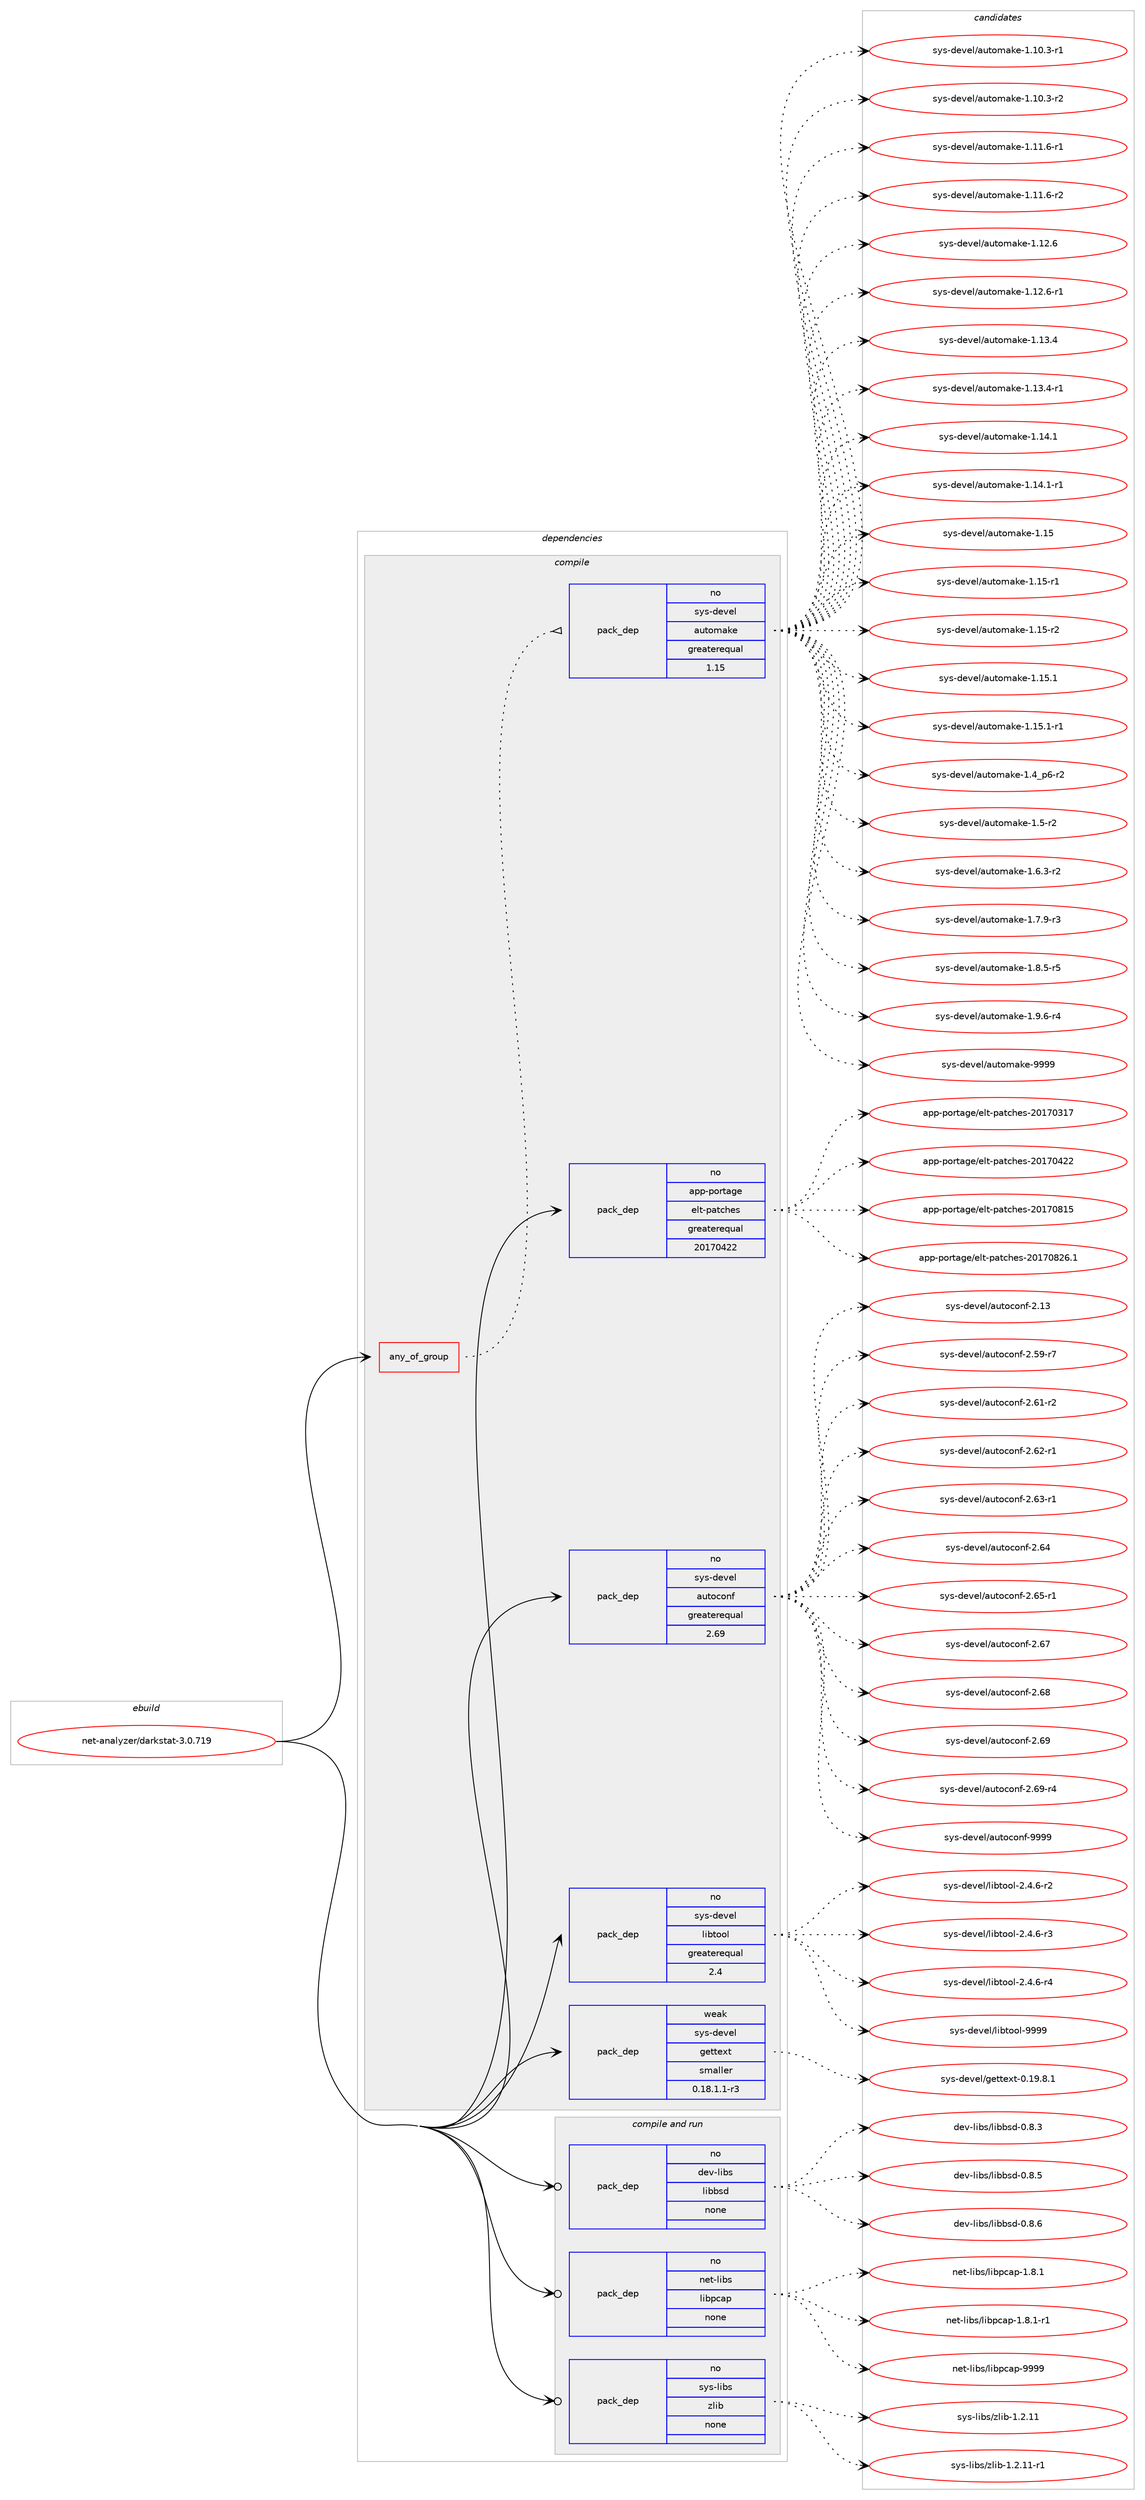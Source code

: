 digraph prolog {

# *************
# Graph options
# *************

newrank=true;
concentrate=true;
compound=true;
graph [rankdir=LR,fontname=Helvetica,fontsize=10,ranksep=1.5];#, ranksep=2.5, nodesep=0.2];
edge  [arrowhead=vee];
node  [fontname=Helvetica,fontsize=10];

# **********
# The ebuild
# **********

subgraph cluster_leftcol {
color=gray;
rank=same;
label=<<i>ebuild</i>>;
id [label="net-analyzer/darkstat-3.0.719", color=red, width=4, href="../net-analyzer/darkstat-3.0.719.svg"];
}

# ****************
# The dependencies
# ****************

subgraph cluster_midcol {
color=gray;
label=<<i>dependencies</i>>;
subgraph cluster_compile {
fillcolor="#eeeeee";
style=filled;
label=<<i>compile</i>>;
subgraph any6287 {
dependency398978 [label=<<TABLE BORDER="0" CELLBORDER="1" CELLSPACING="0" CELLPADDING="4"><TR><TD CELLPADDING="10">any_of_group</TD></TR></TABLE>>, shape=none, color=red];subgraph pack294043 {
dependency398979 [label=<<TABLE BORDER="0" CELLBORDER="1" CELLSPACING="0" CELLPADDING="4" WIDTH="220"><TR><TD ROWSPAN="6" CELLPADDING="30">pack_dep</TD></TR><TR><TD WIDTH="110">no</TD></TR><TR><TD>sys-devel</TD></TR><TR><TD>automake</TD></TR><TR><TD>greaterequal</TD></TR><TR><TD>1.15</TD></TR></TABLE>>, shape=none, color=blue];
}
dependency398978:e -> dependency398979:w [weight=20,style="dotted",arrowhead="oinv"];
}
id:e -> dependency398978:w [weight=20,style="solid",arrowhead="vee"];
subgraph pack294044 {
dependency398980 [label=<<TABLE BORDER="0" CELLBORDER="1" CELLSPACING="0" CELLPADDING="4" WIDTH="220"><TR><TD ROWSPAN="6" CELLPADDING="30">pack_dep</TD></TR><TR><TD WIDTH="110">no</TD></TR><TR><TD>app-portage</TD></TR><TR><TD>elt-patches</TD></TR><TR><TD>greaterequal</TD></TR><TR><TD>20170422</TD></TR></TABLE>>, shape=none, color=blue];
}
id:e -> dependency398980:w [weight=20,style="solid",arrowhead="vee"];
subgraph pack294045 {
dependency398981 [label=<<TABLE BORDER="0" CELLBORDER="1" CELLSPACING="0" CELLPADDING="4" WIDTH="220"><TR><TD ROWSPAN="6" CELLPADDING="30">pack_dep</TD></TR><TR><TD WIDTH="110">no</TD></TR><TR><TD>sys-devel</TD></TR><TR><TD>autoconf</TD></TR><TR><TD>greaterequal</TD></TR><TR><TD>2.69</TD></TR></TABLE>>, shape=none, color=blue];
}
id:e -> dependency398981:w [weight=20,style="solid",arrowhead="vee"];
subgraph pack294046 {
dependency398982 [label=<<TABLE BORDER="0" CELLBORDER="1" CELLSPACING="0" CELLPADDING="4" WIDTH="220"><TR><TD ROWSPAN="6" CELLPADDING="30">pack_dep</TD></TR><TR><TD WIDTH="110">no</TD></TR><TR><TD>sys-devel</TD></TR><TR><TD>libtool</TD></TR><TR><TD>greaterequal</TD></TR><TR><TD>2.4</TD></TR></TABLE>>, shape=none, color=blue];
}
id:e -> dependency398982:w [weight=20,style="solid",arrowhead="vee"];
subgraph pack294047 {
dependency398983 [label=<<TABLE BORDER="0" CELLBORDER="1" CELLSPACING="0" CELLPADDING="4" WIDTH="220"><TR><TD ROWSPAN="6" CELLPADDING="30">pack_dep</TD></TR><TR><TD WIDTH="110">weak</TD></TR><TR><TD>sys-devel</TD></TR><TR><TD>gettext</TD></TR><TR><TD>smaller</TD></TR><TR><TD>0.18.1.1-r3</TD></TR></TABLE>>, shape=none, color=blue];
}
id:e -> dependency398983:w [weight=20,style="solid",arrowhead="vee"];
}
subgraph cluster_compileandrun {
fillcolor="#eeeeee";
style=filled;
label=<<i>compile and run</i>>;
subgraph pack294048 {
dependency398984 [label=<<TABLE BORDER="0" CELLBORDER="1" CELLSPACING="0" CELLPADDING="4" WIDTH="220"><TR><TD ROWSPAN="6" CELLPADDING="30">pack_dep</TD></TR><TR><TD WIDTH="110">no</TD></TR><TR><TD>dev-libs</TD></TR><TR><TD>libbsd</TD></TR><TR><TD>none</TD></TR><TR><TD></TD></TR></TABLE>>, shape=none, color=blue];
}
id:e -> dependency398984:w [weight=20,style="solid",arrowhead="odotvee"];
subgraph pack294049 {
dependency398985 [label=<<TABLE BORDER="0" CELLBORDER="1" CELLSPACING="0" CELLPADDING="4" WIDTH="220"><TR><TD ROWSPAN="6" CELLPADDING="30">pack_dep</TD></TR><TR><TD WIDTH="110">no</TD></TR><TR><TD>net-libs</TD></TR><TR><TD>libpcap</TD></TR><TR><TD>none</TD></TR><TR><TD></TD></TR></TABLE>>, shape=none, color=blue];
}
id:e -> dependency398985:w [weight=20,style="solid",arrowhead="odotvee"];
subgraph pack294050 {
dependency398986 [label=<<TABLE BORDER="0" CELLBORDER="1" CELLSPACING="0" CELLPADDING="4" WIDTH="220"><TR><TD ROWSPAN="6" CELLPADDING="30">pack_dep</TD></TR><TR><TD WIDTH="110">no</TD></TR><TR><TD>sys-libs</TD></TR><TR><TD>zlib</TD></TR><TR><TD>none</TD></TR><TR><TD></TD></TR></TABLE>>, shape=none, color=blue];
}
id:e -> dependency398986:w [weight=20,style="solid",arrowhead="odotvee"];
}
subgraph cluster_run {
fillcolor="#eeeeee";
style=filled;
label=<<i>run</i>>;
}
}

# **************
# The candidates
# **************

subgraph cluster_choices {
rank=same;
color=gray;
label=<<i>candidates</i>>;

subgraph choice294043 {
color=black;
nodesep=1;
choice11512111545100101118101108479711711611110997107101454946494846514511449 [label="sys-devel/automake-1.10.3-r1", color=red, width=4,href="../sys-devel/automake-1.10.3-r1.svg"];
choice11512111545100101118101108479711711611110997107101454946494846514511450 [label="sys-devel/automake-1.10.3-r2", color=red, width=4,href="../sys-devel/automake-1.10.3-r2.svg"];
choice11512111545100101118101108479711711611110997107101454946494946544511449 [label="sys-devel/automake-1.11.6-r1", color=red, width=4,href="../sys-devel/automake-1.11.6-r1.svg"];
choice11512111545100101118101108479711711611110997107101454946494946544511450 [label="sys-devel/automake-1.11.6-r2", color=red, width=4,href="../sys-devel/automake-1.11.6-r2.svg"];
choice1151211154510010111810110847971171161111099710710145494649504654 [label="sys-devel/automake-1.12.6", color=red, width=4,href="../sys-devel/automake-1.12.6.svg"];
choice11512111545100101118101108479711711611110997107101454946495046544511449 [label="sys-devel/automake-1.12.6-r1", color=red, width=4,href="../sys-devel/automake-1.12.6-r1.svg"];
choice1151211154510010111810110847971171161111099710710145494649514652 [label="sys-devel/automake-1.13.4", color=red, width=4,href="../sys-devel/automake-1.13.4.svg"];
choice11512111545100101118101108479711711611110997107101454946495146524511449 [label="sys-devel/automake-1.13.4-r1", color=red, width=4,href="../sys-devel/automake-1.13.4-r1.svg"];
choice1151211154510010111810110847971171161111099710710145494649524649 [label="sys-devel/automake-1.14.1", color=red, width=4,href="../sys-devel/automake-1.14.1.svg"];
choice11512111545100101118101108479711711611110997107101454946495246494511449 [label="sys-devel/automake-1.14.1-r1", color=red, width=4,href="../sys-devel/automake-1.14.1-r1.svg"];
choice115121115451001011181011084797117116111109971071014549464953 [label="sys-devel/automake-1.15", color=red, width=4,href="../sys-devel/automake-1.15.svg"];
choice1151211154510010111810110847971171161111099710710145494649534511449 [label="sys-devel/automake-1.15-r1", color=red, width=4,href="../sys-devel/automake-1.15-r1.svg"];
choice1151211154510010111810110847971171161111099710710145494649534511450 [label="sys-devel/automake-1.15-r2", color=red, width=4,href="../sys-devel/automake-1.15-r2.svg"];
choice1151211154510010111810110847971171161111099710710145494649534649 [label="sys-devel/automake-1.15.1", color=red, width=4,href="../sys-devel/automake-1.15.1.svg"];
choice11512111545100101118101108479711711611110997107101454946495346494511449 [label="sys-devel/automake-1.15.1-r1", color=red, width=4,href="../sys-devel/automake-1.15.1-r1.svg"];
choice115121115451001011181011084797117116111109971071014549465295112544511450 [label="sys-devel/automake-1.4_p6-r2", color=red, width=4,href="../sys-devel/automake-1.4_p6-r2.svg"];
choice11512111545100101118101108479711711611110997107101454946534511450 [label="sys-devel/automake-1.5-r2", color=red, width=4,href="../sys-devel/automake-1.5-r2.svg"];
choice115121115451001011181011084797117116111109971071014549465446514511450 [label="sys-devel/automake-1.6.3-r2", color=red, width=4,href="../sys-devel/automake-1.6.3-r2.svg"];
choice115121115451001011181011084797117116111109971071014549465546574511451 [label="sys-devel/automake-1.7.9-r3", color=red, width=4,href="../sys-devel/automake-1.7.9-r3.svg"];
choice115121115451001011181011084797117116111109971071014549465646534511453 [label="sys-devel/automake-1.8.5-r5", color=red, width=4,href="../sys-devel/automake-1.8.5-r5.svg"];
choice115121115451001011181011084797117116111109971071014549465746544511452 [label="sys-devel/automake-1.9.6-r4", color=red, width=4,href="../sys-devel/automake-1.9.6-r4.svg"];
choice115121115451001011181011084797117116111109971071014557575757 [label="sys-devel/automake-9999", color=red, width=4,href="../sys-devel/automake-9999.svg"];
dependency398979:e -> choice11512111545100101118101108479711711611110997107101454946494846514511449:w [style=dotted,weight="100"];
dependency398979:e -> choice11512111545100101118101108479711711611110997107101454946494846514511450:w [style=dotted,weight="100"];
dependency398979:e -> choice11512111545100101118101108479711711611110997107101454946494946544511449:w [style=dotted,weight="100"];
dependency398979:e -> choice11512111545100101118101108479711711611110997107101454946494946544511450:w [style=dotted,weight="100"];
dependency398979:e -> choice1151211154510010111810110847971171161111099710710145494649504654:w [style=dotted,weight="100"];
dependency398979:e -> choice11512111545100101118101108479711711611110997107101454946495046544511449:w [style=dotted,weight="100"];
dependency398979:e -> choice1151211154510010111810110847971171161111099710710145494649514652:w [style=dotted,weight="100"];
dependency398979:e -> choice11512111545100101118101108479711711611110997107101454946495146524511449:w [style=dotted,weight="100"];
dependency398979:e -> choice1151211154510010111810110847971171161111099710710145494649524649:w [style=dotted,weight="100"];
dependency398979:e -> choice11512111545100101118101108479711711611110997107101454946495246494511449:w [style=dotted,weight="100"];
dependency398979:e -> choice115121115451001011181011084797117116111109971071014549464953:w [style=dotted,weight="100"];
dependency398979:e -> choice1151211154510010111810110847971171161111099710710145494649534511449:w [style=dotted,weight="100"];
dependency398979:e -> choice1151211154510010111810110847971171161111099710710145494649534511450:w [style=dotted,weight="100"];
dependency398979:e -> choice1151211154510010111810110847971171161111099710710145494649534649:w [style=dotted,weight="100"];
dependency398979:e -> choice11512111545100101118101108479711711611110997107101454946495346494511449:w [style=dotted,weight="100"];
dependency398979:e -> choice115121115451001011181011084797117116111109971071014549465295112544511450:w [style=dotted,weight="100"];
dependency398979:e -> choice11512111545100101118101108479711711611110997107101454946534511450:w [style=dotted,weight="100"];
dependency398979:e -> choice115121115451001011181011084797117116111109971071014549465446514511450:w [style=dotted,weight="100"];
dependency398979:e -> choice115121115451001011181011084797117116111109971071014549465546574511451:w [style=dotted,weight="100"];
dependency398979:e -> choice115121115451001011181011084797117116111109971071014549465646534511453:w [style=dotted,weight="100"];
dependency398979:e -> choice115121115451001011181011084797117116111109971071014549465746544511452:w [style=dotted,weight="100"];
dependency398979:e -> choice115121115451001011181011084797117116111109971071014557575757:w [style=dotted,weight="100"];
}
subgraph choice294044 {
color=black;
nodesep=1;
choice97112112451121111141169710310147101108116451129711699104101115455048495548514955 [label="app-portage/elt-patches-20170317", color=red, width=4,href="../app-portage/elt-patches-20170317.svg"];
choice97112112451121111141169710310147101108116451129711699104101115455048495548525050 [label="app-portage/elt-patches-20170422", color=red, width=4,href="../app-portage/elt-patches-20170422.svg"];
choice97112112451121111141169710310147101108116451129711699104101115455048495548564953 [label="app-portage/elt-patches-20170815", color=red, width=4,href="../app-portage/elt-patches-20170815.svg"];
choice971121124511211111411697103101471011081164511297116991041011154550484955485650544649 [label="app-portage/elt-patches-20170826.1", color=red, width=4,href="../app-portage/elt-patches-20170826.1.svg"];
dependency398980:e -> choice97112112451121111141169710310147101108116451129711699104101115455048495548514955:w [style=dotted,weight="100"];
dependency398980:e -> choice97112112451121111141169710310147101108116451129711699104101115455048495548525050:w [style=dotted,weight="100"];
dependency398980:e -> choice97112112451121111141169710310147101108116451129711699104101115455048495548564953:w [style=dotted,weight="100"];
dependency398980:e -> choice971121124511211111411697103101471011081164511297116991041011154550484955485650544649:w [style=dotted,weight="100"];
}
subgraph choice294045 {
color=black;
nodesep=1;
choice115121115451001011181011084797117116111991111101024550464951 [label="sys-devel/autoconf-2.13", color=red, width=4,href="../sys-devel/autoconf-2.13.svg"];
choice1151211154510010111810110847971171161119911111010245504653574511455 [label="sys-devel/autoconf-2.59-r7", color=red, width=4,href="../sys-devel/autoconf-2.59-r7.svg"];
choice1151211154510010111810110847971171161119911111010245504654494511450 [label="sys-devel/autoconf-2.61-r2", color=red, width=4,href="../sys-devel/autoconf-2.61-r2.svg"];
choice1151211154510010111810110847971171161119911111010245504654504511449 [label="sys-devel/autoconf-2.62-r1", color=red, width=4,href="../sys-devel/autoconf-2.62-r1.svg"];
choice1151211154510010111810110847971171161119911111010245504654514511449 [label="sys-devel/autoconf-2.63-r1", color=red, width=4,href="../sys-devel/autoconf-2.63-r1.svg"];
choice115121115451001011181011084797117116111991111101024550465452 [label="sys-devel/autoconf-2.64", color=red, width=4,href="../sys-devel/autoconf-2.64.svg"];
choice1151211154510010111810110847971171161119911111010245504654534511449 [label="sys-devel/autoconf-2.65-r1", color=red, width=4,href="../sys-devel/autoconf-2.65-r1.svg"];
choice115121115451001011181011084797117116111991111101024550465455 [label="sys-devel/autoconf-2.67", color=red, width=4,href="../sys-devel/autoconf-2.67.svg"];
choice115121115451001011181011084797117116111991111101024550465456 [label="sys-devel/autoconf-2.68", color=red, width=4,href="../sys-devel/autoconf-2.68.svg"];
choice115121115451001011181011084797117116111991111101024550465457 [label="sys-devel/autoconf-2.69", color=red, width=4,href="../sys-devel/autoconf-2.69.svg"];
choice1151211154510010111810110847971171161119911111010245504654574511452 [label="sys-devel/autoconf-2.69-r4", color=red, width=4,href="../sys-devel/autoconf-2.69-r4.svg"];
choice115121115451001011181011084797117116111991111101024557575757 [label="sys-devel/autoconf-9999", color=red, width=4,href="../sys-devel/autoconf-9999.svg"];
dependency398981:e -> choice115121115451001011181011084797117116111991111101024550464951:w [style=dotted,weight="100"];
dependency398981:e -> choice1151211154510010111810110847971171161119911111010245504653574511455:w [style=dotted,weight="100"];
dependency398981:e -> choice1151211154510010111810110847971171161119911111010245504654494511450:w [style=dotted,weight="100"];
dependency398981:e -> choice1151211154510010111810110847971171161119911111010245504654504511449:w [style=dotted,weight="100"];
dependency398981:e -> choice1151211154510010111810110847971171161119911111010245504654514511449:w [style=dotted,weight="100"];
dependency398981:e -> choice115121115451001011181011084797117116111991111101024550465452:w [style=dotted,weight="100"];
dependency398981:e -> choice1151211154510010111810110847971171161119911111010245504654534511449:w [style=dotted,weight="100"];
dependency398981:e -> choice115121115451001011181011084797117116111991111101024550465455:w [style=dotted,weight="100"];
dependency398981:e -> choice115121115451001011181011084797117116111991111101024550465456:w [style=dotted,weight="100"];
dependency398981:e -> choice115121115451001011181011084797117116111991111101024550465457:w [style=dotted,weight="100"];
dependency398981:e -> choice1151211154510010111810110847971171161119911111010245504654574511452:w [style=dotted,weight="100"];
dependency398981:e -> choice115121115451001011181011084797117116111991111101024557575757:w [style=dotted,weight="100"];
}
subgraph choice294046 {
color=black;
nodesep=1;
choice1151211154510010111810110847108105981161111111084550465246544511450 [label="sys-devel/libtool-2.4.6-r2", color=red, width=4,href="../sys-devel/libtool-2.4.6-r2.svg"];
choice1151211154510010111810110847108105981161111111084550465246544511451 [label="sys-devel/libtool-2.4.6-r3", color=red, width=4,href="../sys-devel/libtool-2.4.6-r3.svg"];
choice1151211154510010111810110847108105981161111111084550465246544511452 [label="sys-devel/libtool-2.4.6-r4", color=red, width=4,href="../sys-devel/libtool-2.4.6-r4.svg"];
choice1151211154510010111810110847108105981161111111084557575757 [label="sys-devel/libtool-9999", color=red, width=4,href="../sys-devel/libtool-9999.svg"];
dependency398982:e -> choice1151211154510010111810110847108105981161111111084550465246544511450:w [style=dotted,weight="100"];
dependency398982:e -> choice1151211154510010111810110847108105981161111111084550465246544511451:w [style=dotted,weight="100"];
dependency398982:e -> choice1151211154510010111810110847108105981161111111084550465246544511452:w [style=dotted,weight="100"];
dependency398982:e -> choice1151211154510010111810110847108105981161111111084557575757:w [style=dotted,weight="100"];
}
subgraph choice294047 {
color=black;
nodesep=1;
choice1151211154510010111810110847103101116116101120116454846495746564649 [label="sys-devel/gettext-0.19.8.1", color=red, width=4,href="../sys-devel/gettext-0.19.8.1.svg"];
dependency398983:e -> choice1151211154510010111810110847103101116116101120116454846495746564649:w [style=dotted,weight="100"];
}
subgraph choice294048 {
color=black;
nodesep=1;
choice1001011184510810598115471081059898115100454846564651 [label="dev-libs/libbsd-0.8.3", color=red, width=4,href="../dev-libs/libbsd-0.8.3.svg"];
choice1001011184510810598115471081059898115100454846564653 [label="dev-libs/libbsd-0.8.5", color=red, width=4,href="../dev-libs/libbsd-0.8.5.svg"];
choice1001011184510810598115471081059898115100454846564654 [label="dev-libs/libbsd-0.8.6", color=red, width=4,href="../dev-libs/libbsd-0.8.6.svg"];
dependency398984:e -> choice1001011184510810598115471081059898115100454846564651:w [style=dotted,weight="100"];
dependency398984:e -> choice1001011184510810598115471081059898115100454846564653:w [style=dotted,weight="100"];
dependency398984:e -> choice1001011184510810598115471081059898115100454846564654:w [style=dotted,weight="100"];
}
subgraph choice294049 {
color=black;
nodesep=1;
choice110101116451081059811547108105981129997112454946564649 [label="net-libs/libpcap-1.8.1", color=red, width=4,href="../net-libs/libpcap-1.8.1.svg"];
choice1101011164510810598115471081059811299971124549465646494511449 [label="net-libs/libpcap-1.8.1-r1", color=red, width=4,href="../net-libs/libpcap-1.8.1-r1.svg"];
choice1101011164510810598115471081059811299971124557575757 [label="net-libs/libpcap-9999", color=red, width=4,href="../net-libs/libpcap-9999.svg"];
dependency398985:e -> choice110101116451081059811547108105981129997112454946564649:w [style=dotted,weight="100"];
dependency398985:e -> choice1101011164510810598115471081059811299971124549465646494511449:w [style=dotted,weight="100"];
dependency398985:e -> choice1101011164510810598115471081059811299971124557575757:w [style=dotted,weight="100"];
}
subgraph choice294050 {
color=black;
nodesep=1;
choice1151211154510810598115471221081059845494650464949 [label="sys-libs/zlib-1.2.11", color=red, width=4,href="../sys-libs/zlib-1.2.11.svg"];
choice11512111545108105981154712210810598454946504649494511449 [label="sys-libs/zlib-1.2.11-r1", color=red, width=4,href="../sys-libs/zlib-1.2.11-r1.svg"];
dependency398986:e -> choice1151211154510810598115471221081059845494650464949:w [style=dotted,weight="100"];
dependency398986:e -> choice11512111545108105981154712210810598454946504649494511449:w [style=dotted,weight="100"];
}
}

}
